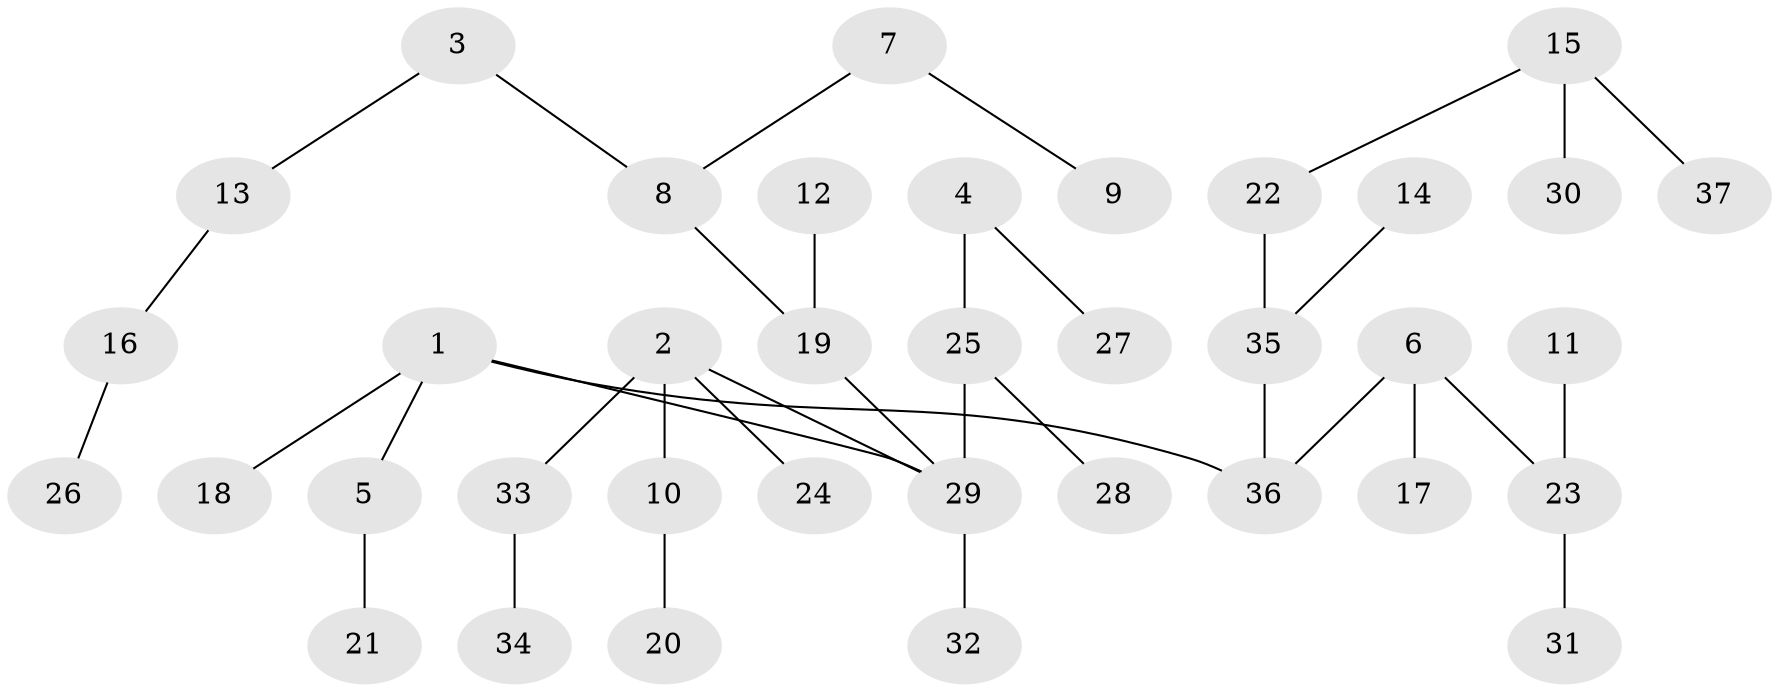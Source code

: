 // original degree distribution, {5: 0.05405405405405406, 6: 0.013513513513513514, 4: 0.08108108108108109, 2: 0.25675675675675674, 3: 0.0945945945945946, 1: 0.5}
// Generated by graph-tools (version 1.1) at 2025/37/03/04/25 23:37:19]
// undirected, 37 vertices, 36 edges
graph export_dot {
  node [color=gray90,style=filled];
  1;
  2;
  3;
  4;
  5;
  6;
  7;
  8;
  9;
  10;
  11;
  12;
  13;
  14;
  15;
  16;
  17;
  18;
  19;
  20;
  21;
  22;
  23;
  24;
  25;
  26;
  27;
  28;
  29;
  30;
  31;
  32;
  33;
  34;
  35;
  36;
  37;
  1 -- 5 [weight=1.0];
  1 -- 18 [weight=1.0];
  1 -- 29 [weight=1.0];
  1 -- 36 [weight=1.0];
  2 -- 10 [weight=1.0];
  2 -- 24 [weight=1.0];
  2 -- 29 [weight=1.0];
  2 -- 33 [weight=1.0];
  3 -- 8 [weight=1.0];
  3 -- 13 [weight=1.0];
  4 -- 25 [weight=1.0];
  4 -- 27 [weight=1.0];
  5 -- 21 [weight=1.0];
  6 -- 17 [weight=1.0];
  6 -- 23 [weight=1.0];
  6 -- 36 [weight=1.0];
  7 -- 8 [weight=1.0];
  7 -- 9 [weight=1.0];
  8 -- 19 [weight=1.0];
  10 -- 20 [weight=1.0];
  11 -- 23 [weight=1.0];
  12 -- 19 [weight=1.0];
  13 -- 16 [weight=1.0];
  14 -- 35 [weight=1.0];
  15 -- 22 [weight=1.0];
  15 -- 30 [weight=1.0];
  15 -- 37 [weight=1.0];
  16 -- 26 [weight=1.0];
  19 -- 29 [weight=1.0];
  22 -- 35 [weight=1.0];
  23 -- 31 [weight=1.0];
  25 -- 28 [weight=1.0];
  25 -- 29 [weight=1.0];
  29 -- 32 [weight=1.0];
  33 -- 34 [weight=1.0];
  35 -- 36 [weight=1.0];
}
